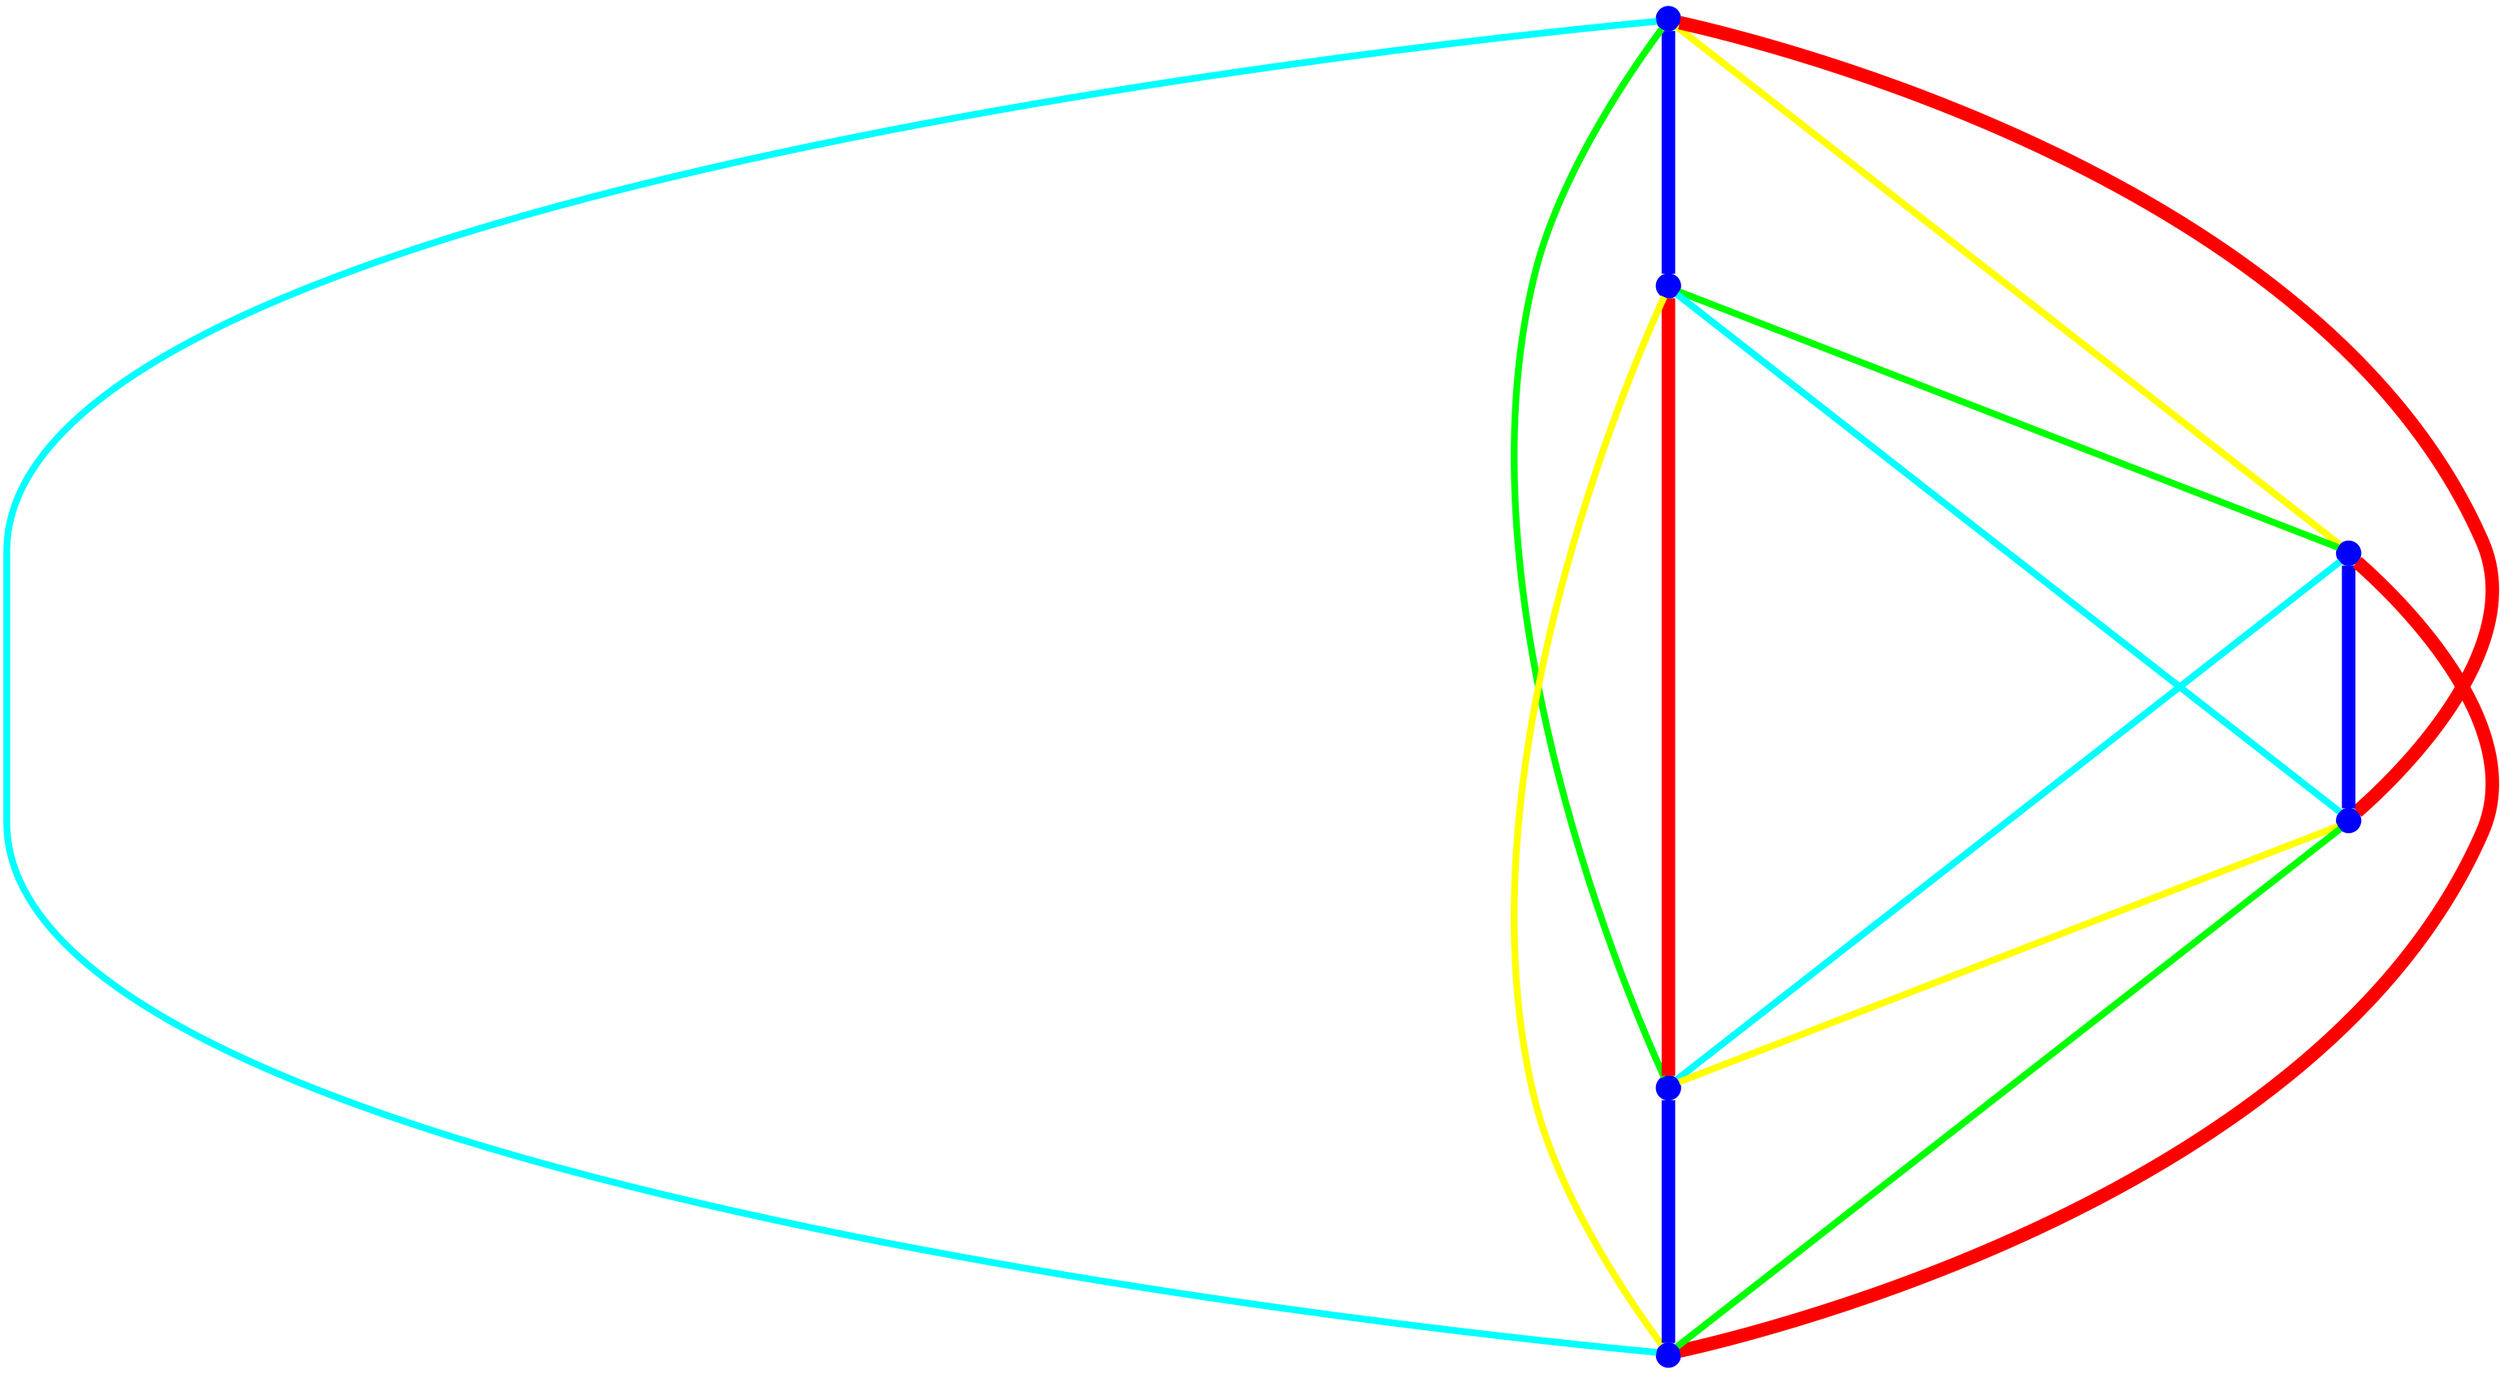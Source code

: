 graph {
ranksep=2
nodesep=2
node [label="" shape=circle style=filled fixedsize=true color=blue fillcolor=blue width=0.2];
"1" -- "2" [style="solid",penwidth="8",color="blue"];
"1" -- "3" [style="solid",penwidth="4",color="yellow"];
"1" -- "4" [style="solid",penwidth="8",color="red"];
"1" -- "5" [style="solid",penwidth="4",color="green"];
"1" -- "6" [style="solid",penwidth="4",color="cyan"];
"2" -- "3" [style="solid",penwidth="4",color="green"];
"2" -- "4" [style="solid",penwidth="4",color="cyan"];
"2" -- "5" [style="solid",penwidth="8",color="red"];
"2" -- "6" [style="solid",penwidth="4",color="yellow"];
"3" -- "4" [style="solid",penwidth="8",color="blue"];
"3" -- "5" [style="solid",penwidth="4",color="cyan"];
"3" -- "6" [style="solid",penwidth="8",color="red"];
"4" -- "5" [style="solid",penwidth="4",color="yellow"];
"4" -- "6" [style="solid",penwidth="4",color="green"];
"5" -- "6" [style="solid",penwidth="8",color="blue"];
}
